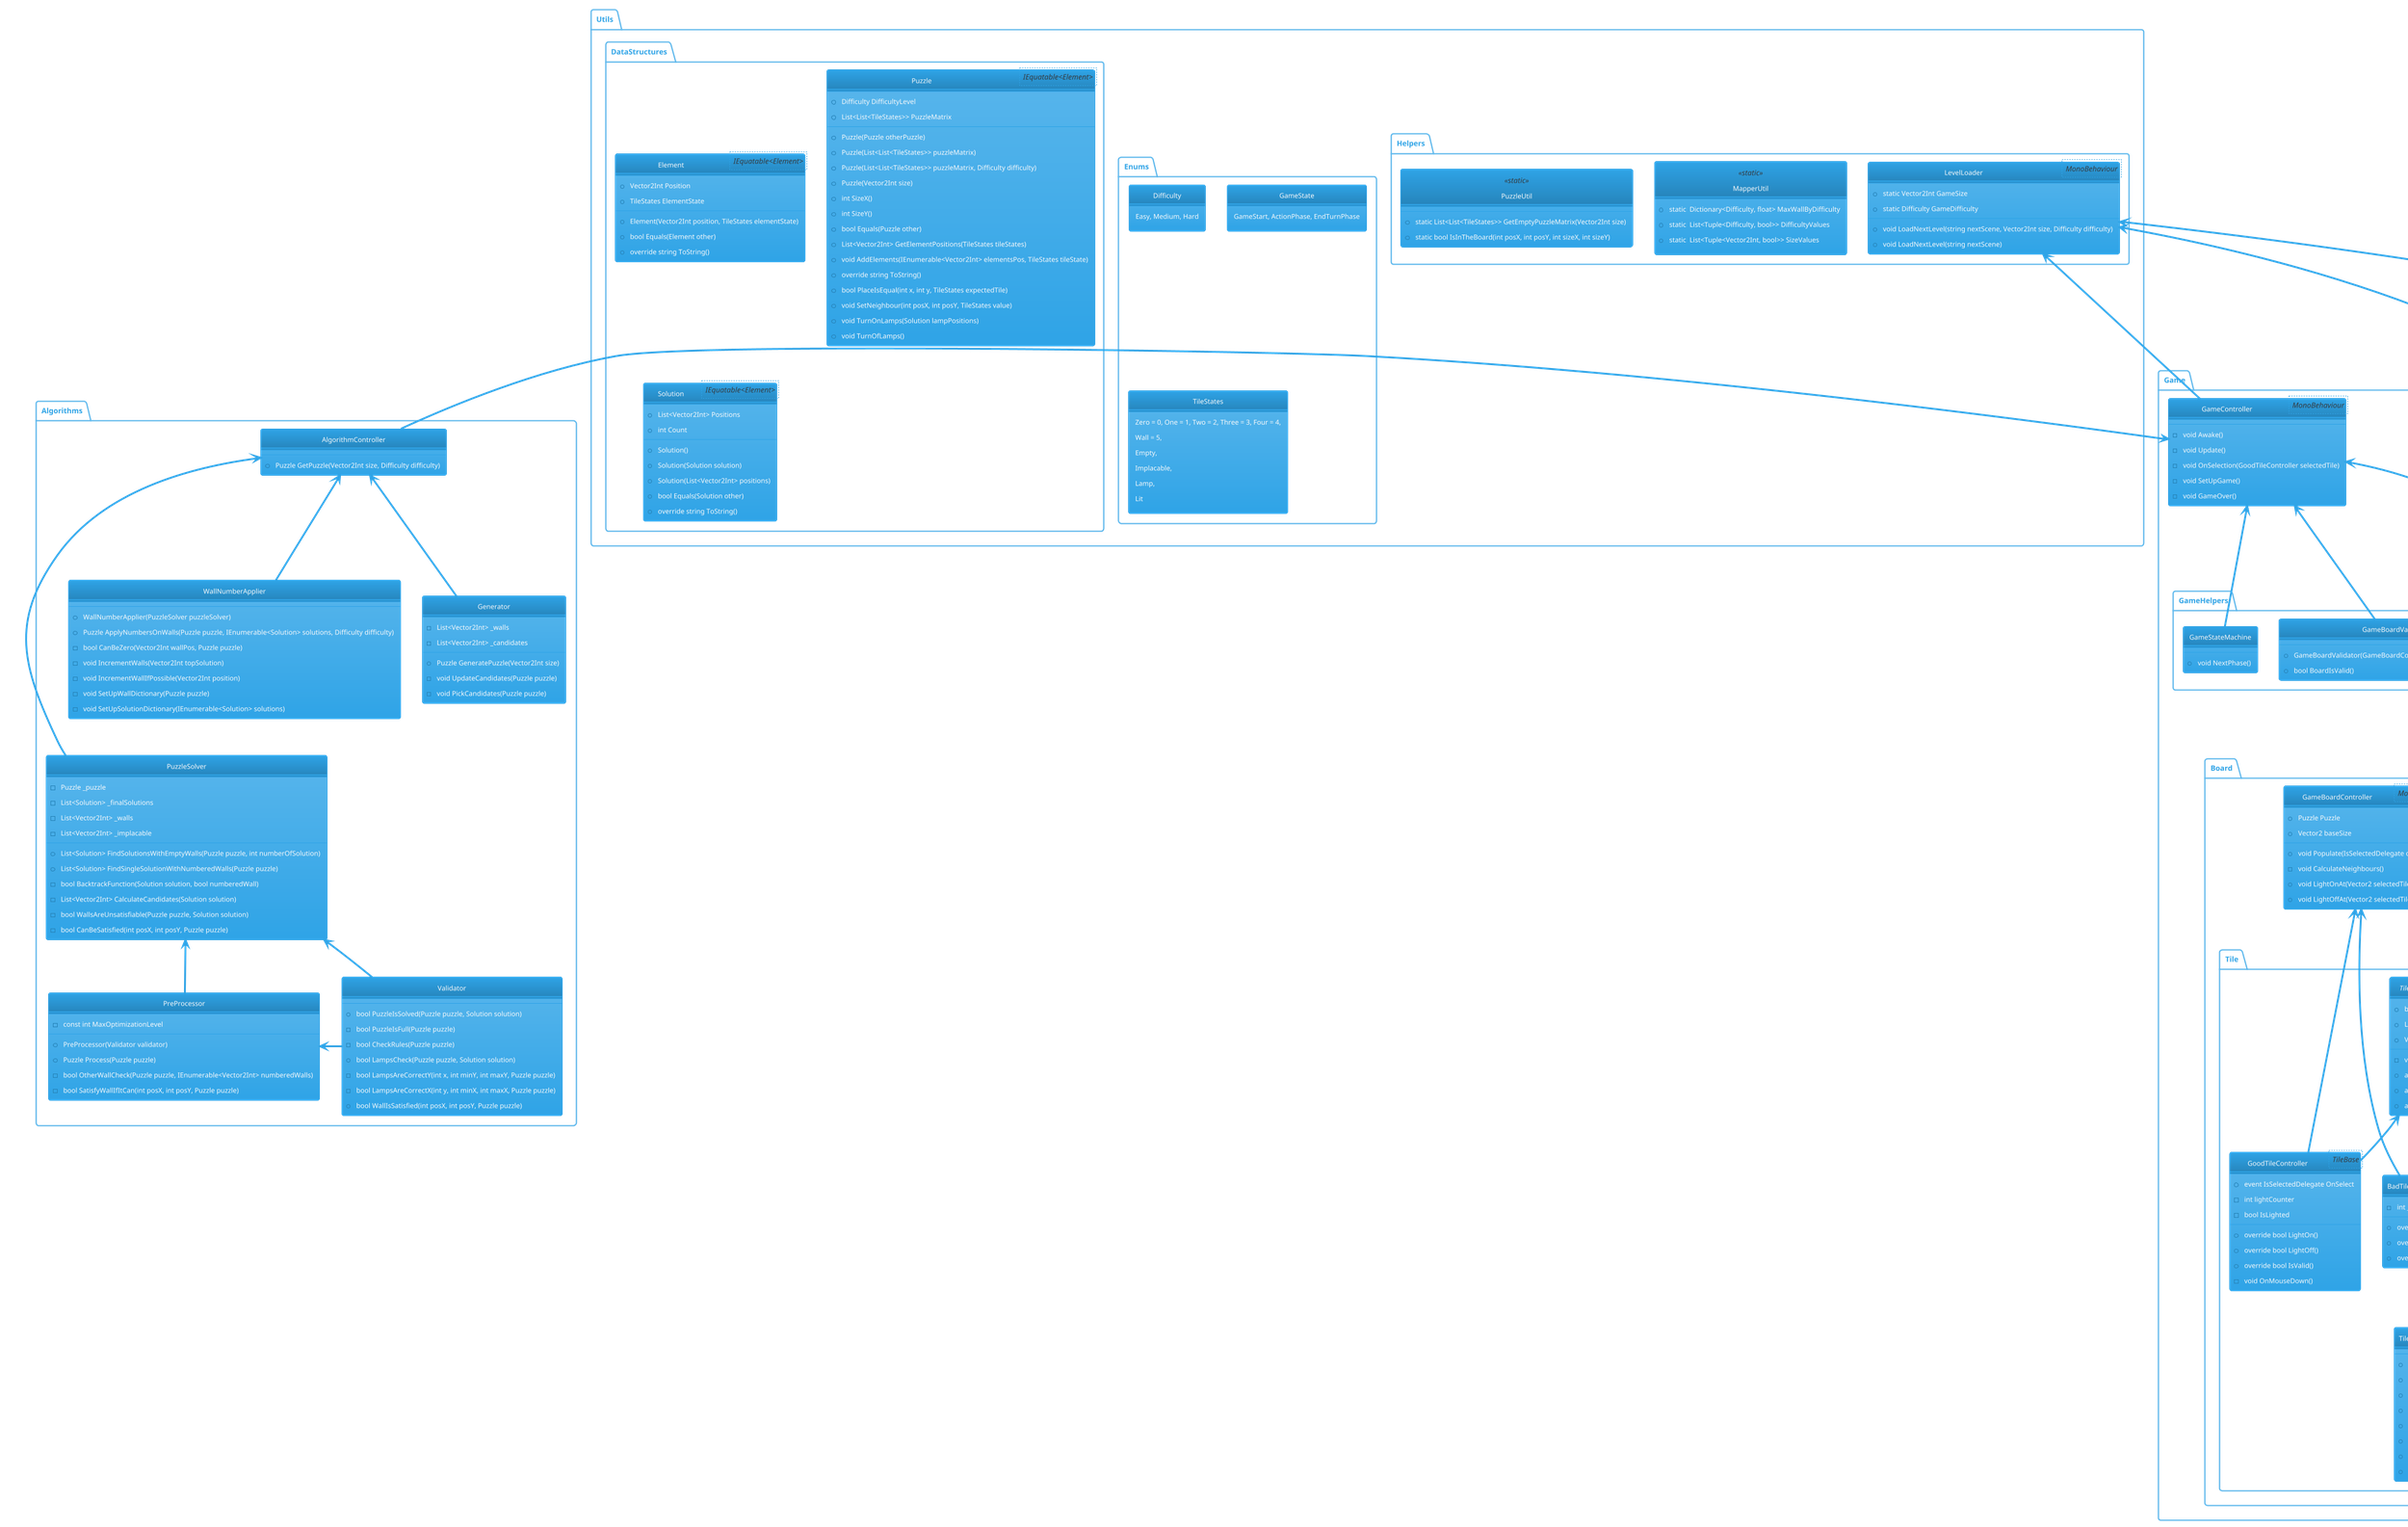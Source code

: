 ﻿@startuml
'https://plantuml.com/class-diagram
!theme cerulean

hide circle

namespace Algorithms{
    class AlgorithmController{
      + Puzzle GetPuzzle(Vector2Int size, Difficulty difficulty)
    }
    
    class Generator{
      - List<Vector2Int> _walls
      - List<Vector2Int> _candidates
    
      + Puzzle GeneratePuzzle(Vector2Int size)
      - void UpdateCandidates(Puzzle puzzle)
      - void PickCandidates(Puzzle puzzle)
    }
    
    class PreProcessor{
      - const int MaxOptimizationLevel
    
      + PreProcessor(Validator validator)
      + Puzzle Process(Puzzle puzzle)
      - bool OtherWallCheck(Puzzle puzzle, IEnumerable<Vector2Int> numberedWalls)
      - bool SatisfyWallIfItCan(int posX, int posY, Puzzle puzzle)
    }
    
    class PuzzleSolver{
      - Puzzle _puzzle 
      - List<Solution> _finalSolutions
      - List<Vector2Int> _walls
      - List<Vector2Int> _implacable 
     
      + List<Solution> FindSolutionsWithEmptyWalls(Puzzle puzzle, int numberOfSolution)
      + List<Solution> FindSingleSolutionWithNumberedWalls(Puzzle puzzle)
      - bool BacktrackFunction(Solution solution, bool numberedWall)
      - List<Vector2Int> CalculateCandidates(Solution solution)
      - bool WallsAreUnsatisfiable(Puzzle puzzle, Solution solution)
      - bool CanBeSatisfied(int posX, int posY, Puzzle puzzle)
    }
    
    class Validator{
      + bool PuzzleIsSolved(Puzzle puzzle, Solution solution)
      - bool PuzzleIsFull(Puzzle puzzle)
      - bool CheckRules(Puzzle puzzle)
      + bool LampsCheck(Puzzle puzzle, Solution solution)
      - bool LampsAreCorrectY(int x, int minY, int maxY, Puzzle puzzle)
      - bool LampsAreCorrectX(int y, int minX, int maxX, Puzzle puzzle)
      + bool WallIsSatisfied(int posX, int posY, Puzzle puzzle)
    }
    
    class WallNumberApplier{
      + WallNumberApplier(PuzzleSolver puzzleSolver)
      + Puzzle ApplyNumbersOnWalls(Puzzle puzzle, IEnumerable<Solution> solutions, Difficulty difficulty)
      - bool CanBeZero(Vector2Int wallPos, Puzzle puzzle)
      - void IncrementWalls(Vector2Int topSolution)
      - void IncrementWallIfPossible(Vector2Int position)
      - void SetUpWallDictionary(Puzzle puzzle)
      - void SetUpSolutionDictionary(IEnumerable<Solution> solutions)
    }
}
Algorithms.AlgorithmController <-- Algorithms.WallNumberApplier
Algorithms.AlgorithmController <--- Algorithms.PuzzleSolver
Algorithms.AlgorithmController <-- Algorithms.Generator

Algorithms.PuzzleSolver <-- Algorithms.PreProcessor
Algorithms.PuzzleSolver <-- Algorithms.Validator

Algorithms.PreProcessor <- Algorithms.Validator

namespace Game{

    class GameController <MonoBehaviour>{
        - void Awake()
        - void Update()
        - void OnSelection(GoodTileController selectedTile)
        - void SetUpGame()
        - void GameOver()
    }

    namespace GameHelpers{
        class GameBoardValidator{
          + GameBoardValidator(GameBoardController gameBoardController)
          + bool BoardIsValid()
        }
        
        class GameStateMachine{
          + void NextPhase()
        }
    }
    namespace Board{
        class GameBoardController <MonoBehaviour>{
          + Puzzle Puzzle
          + Vector2 baseSize
          + void Populate(IsSelectedDelegate onSelection)
          - void CalculateNeighbours()
          + void LightOnAt(Vector2 selectedTilePosition)
          + void LightOffAt(Vector2 selectedTilePosition)
        }
        
        namespace Tile{
            abstract class TileBase <MonoBehaviour>{
              + bool isSelected 
              + List<TileBase> neighbours 
              + Vector2 position 
            
              - void Awake()
              + abstract bool LightOn() 
              + abstract bool LightOff() 
              + abstract bool IsValid() 
            }
            
            class TileRenderer <MonoBehaviour>{
              + void SetUp()
              + void NotAllowed()
              + void Allowed()
              + void AddSelection()
              + void RemoveSelection()
              + void TurnOn()
              + void TurnOff()
              + void SetNumber(int value)
            }
            
            class GoodTileController <TileBase>{
              + event IsSelectedDelegate OnSelect 
              - int lightCounter 
              - bool IsLighted
                
              + override bool LightOn()
              + override bool LightOff()
              + override bool IsValid()
              - void OnMouseDown()
            
            }
            
            class BadTileController <TileBase>{
              - int _myNumber
              + override bool LightOn()
              + override bool LightOff()
              + override bool IsValid()
            }
        }
    }
}
Game.GameController <- Algorithms.AlgorithmController
Game.GameController <--- Game.Board.GameBoardController
Game.GameController <-- Game.GameHelpers.GameBoardValidator
Game.GameController <-- Game.GameHelpers.GameStateMachine

Game.Board.GameBoardController <--- Game.Board.Tile.GoodTileController
Game.Board.GameBoardController <--- Game.Board.Tile.BadTileController

Game.Board.Tile.TileBase <-- Game.Board.Tile.GoodTileController
Game.Board.Tile.TileBase <-- Game.Board.Tile.BadTileController
Game.Board.Tile.TileBase <--- Game.Board.Tile.TileRenderer
    
namespace Menu{
    
    class MainMenuController <MonoBehaviour>{
        - DifficultyButton _difficulty 
        - SizeButton _size 
        - void Awake()
        + void StartGameOnClick()
    }
    
    namespace Buttons{
        class DifficultyButton <MonoBehaviour>{
            - Text _difficultyText 
            - int _currentIndex 
                    
            - void Awake()
            + void DifficultyOnClick()
            + bool IsValid()
            + Difficulty GetValue()
        }
    
        class SizeButton <MonoBehaviour>{
            - Text _sizeText 
            - int _currentIndex 
                      
            - void Awake()
            + void SizeOnClick()
            + bool IsValid()
            + Vector2Int GetValue()
        }
    }
}
    
 namespace Win{   
    class WinController <MonoBehaviour>{
      - void Update()
    }
}

Utils.Helpers.LevelLoader <-- Game.GameController
Utils.Helpers.LevelLoader <-- Menu.MainMenuController
Utils.Helpers.LevelLoader <-- Win.WinController

Menu.MainMenuController <-- Menu.Buttons.SizeButton
Menu.MainMenuController <-- Menu.Buttons.DifficultyButton

namespace Utils{
    namespace Helpers{
        class LevelLoader <MonoBehaviour>{
            + static Vector2Int GameSize 
            + static Difficulty GameDifficulty 
            
            + void LoadNextLevel(string nextScene, Vector2Int size, Difficulty difficulty)
            + void LoadNextLevel(string nextScene)
        }
        
        class MapperUtil<<static>>{
            + static  Dictionary<Difficulty, float> MaxWallByDifficulty
            + static  List<Tuple<Difficulty, bool>> DifficultyValues
            + static  List<Tuple<Vector2Int, bool>> SizeValues
        }
        
        class PuzzleUtil<<static>>{
            + static List<List<TileStates>> GetEmptyPuzzleMatrix(Vector2Int size)
            + static bool IsInTheBoard(int posX, int posY, int sizeX, int sizeY)
        }
    }

    namespace Enums{
        enum Difficulty{
            Easy, Medium, Hard
        }
        
        enum GameState{
            GameStart, ActionPhase, EndTurnPhase
        }
        
        enum TileStates{
            Zero = 0, One = 1, Two = 2, Three = 3, Four = 4,
            Wall = 5,
            Empty,
            Implacable,
            Lamp,
            Lit
        }
    }
    
    namespace DataStructures{
        class Element <IEquatable<Element>>{
            + Vector2Int Position
            + TileStates ElementState
                
            + Element(Vector2Int position, TileStates elementState)
            + bool Equals(Element other)
            + override string ToString()
        }
        
        class Puzzle <IEquatable<Element>>{
            + Difficulty DifficultyLevel
            + List<List<TileStates>> PuzzleMatrix
            
            + Puzzle(Puzzle otherPuzzle)
            + Puzzle(List<List<TileStates>> puzzleMatrix)
            + Puzzle(List<List<TileStates>> puzzleMatrix, Difficulty difficulty)
            + Puzzle(Vector2Int size)
            + int SizeX()
            + int SizeY()
            + bool Equals(Puzzle other)
            + List<Vector2Int> GetElementPositions(TileStates tileStates)
            + void AddElements(IEnumerable<Vector2Int> elementsPos, TileStates tileState)
            + override string ToString()
            + bool PlaceIsEqual(int x, int y, TileStates expectedTile)
            + void SetNeighbour(int posX, int posY, TileStates value)
            + void TurnOnLamps(Solution lampPositions)
            + void TurnOfLamps()
        }
        
        class Solution <IEquatable<Element>>{
            + List<Vector2Int> Positions
            + int Count
             
            + Solution()
            + Solution(Solution solution)
            + Solution(List<Vector2Int> positions)
            + bool Equals(Solution other)
            + override string ToString()
        }
    }
}

@enduml